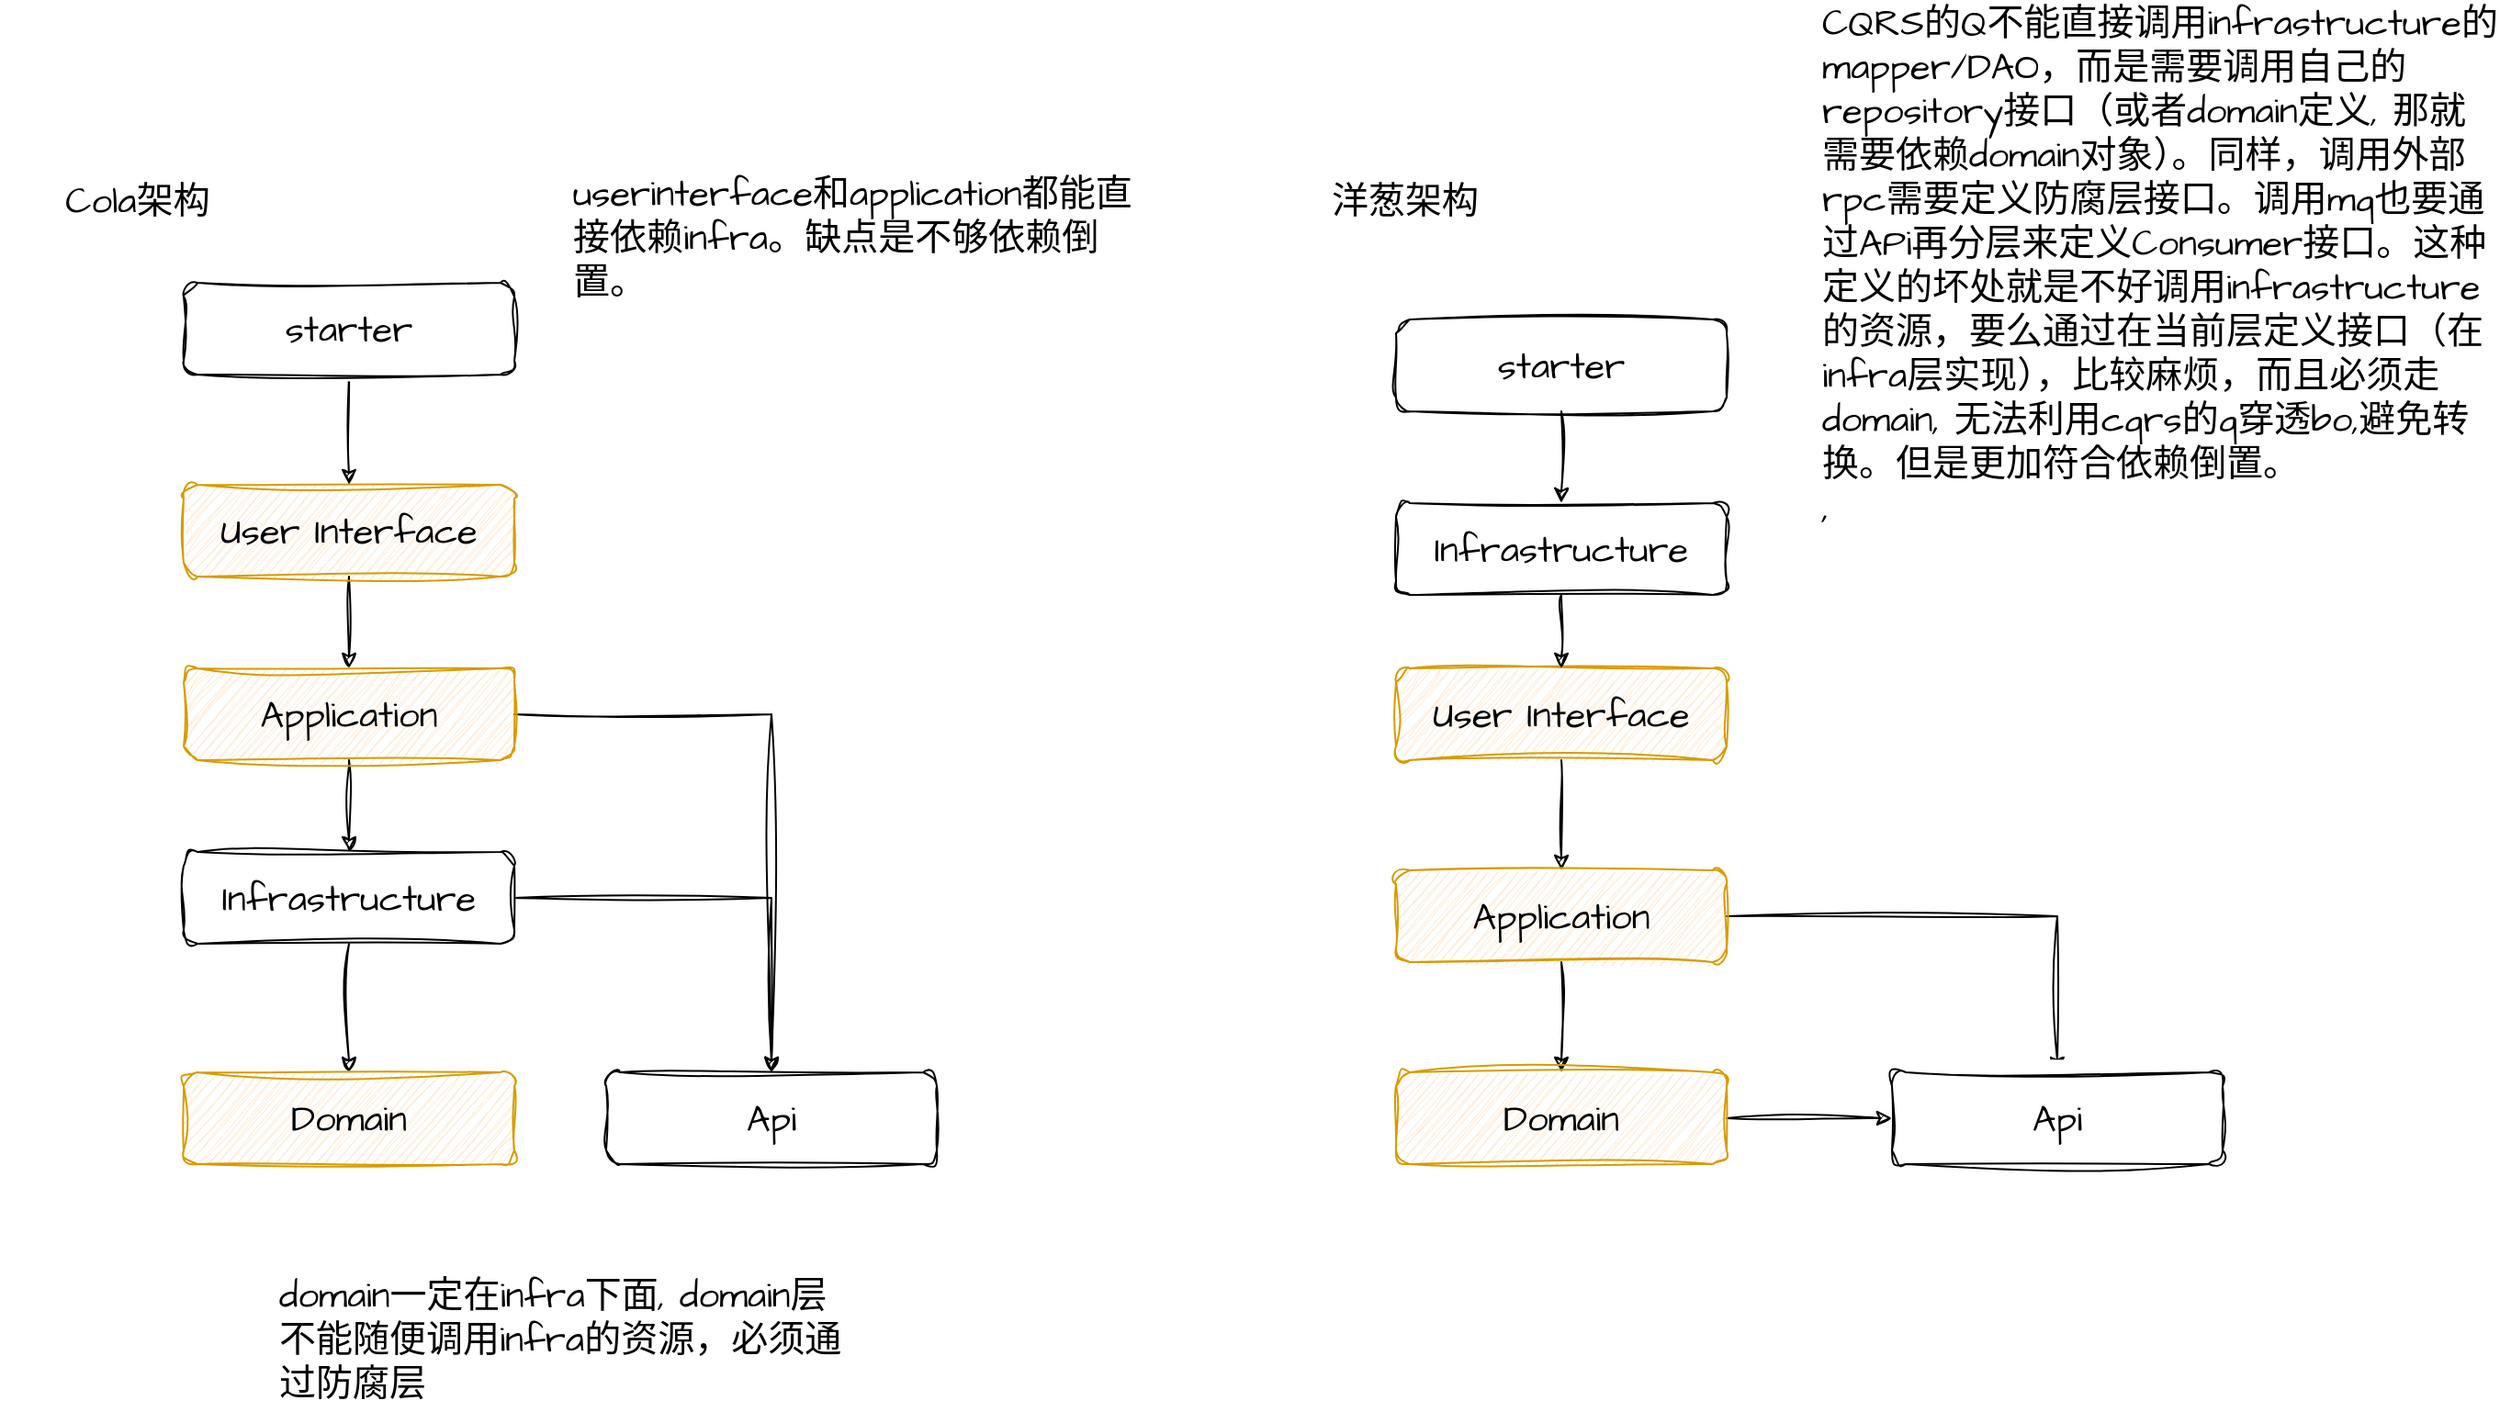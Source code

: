 <mxfile version="21.0.6" type="device"><diagram name="第 1 页" id="5TGakinyW0a2lzp9V0nJ"><mxGraphModel dx="1323" dy="1916" grid="1" gridSize="10" guides="1" tooltips="1" connect="1" arrows="1" fold="1" page="1" pageScale="1" pageWidth="827" pageHeight="1169" math="0" shadow="0"><root><mxCell id="0"/><mxCell id="1" parent="0"/><mxCell id="kKWAHKHbh5uPqGx-ZdGT-9" style="edgeStyle=orthogonalEdgeStyle;rounded=0;sketch=1;hachureGap=4;jiggle=2;curveFitting=1;orthogonalLoop=1;jettySize=auto;html=1;fontFamily=Architects Daughter;fontSource=https%3A%2F%2Ffonts.googleapis.com%2Fcss%3Ffamily%3DArchitects%2BDaughter;fontSize=16;" edge="1" parent="1" source="kKWAHKHbh5uPqGx-ZdGT-2" target="kKWAHKHbh5uPqGx-ZdGT-5"><mxGeometry relative="1" as="geometry"/></mxCell><mxCell id="kKWAHKHbh5uPqGx-ZdGT-42" style="edgeStyle=orthogonalEdgeStyle;rounded=0;sketch=1;hachureGap=4;jiggle=2;curveFitting=1;orthogonalLoop=1;jettySize=auto;html=1;exitX=1;exitY=0.5;exitDx=0;exitDy=0;entryX=0.5;entryY=0;entryDx=0;entryDy=0;fontFamily=Architects Daughter;fontSource=https%3A%2F%2Ffonts.googleapis.com%2Fcss%3Ffamily%3DArchitects%2BDaughter;fontSize=16;" edge="1" parent="1" source="kKWAHKHbh5uPqGx-ZdGT-2" target="kKWAHKHbh5uPqGx-ZdGT-6"><mxGeometry relative="1" as="geometry"/></mxCell><mxCell id="kKWAHKHbh5uPqGx-ZdGT-2" value="Application" style="rounded=1;whiteSpace=wrap;html=1;sketch=1;hachureGap=4;jiggle=2;curveFitting=1;fontFamily=Architects Daughter;fontSource=https%3A%2F%2Ffonts.googleapis.com%2Fcss%3Ffamily%3DArchitects%2BDaughter;fontSize=20;fillColor=#ffe6cc;strokeColor=#d79b00;" vertex="1" parent="1"><mxGeometry x="140" y="320" width="180" height="50" as="geometry"/></mxCell><mxCell id="kKWAHKHbh5uPqGx-ZdGT-7" style="edgeStyle=orthogonalEdgeStyle;rounded=0;sketch=1;hachureGap=4;jiggle=2;curveFitting=1;orthogonalLoop=1;jettySize=auto;html=1;fontFamily=Architects Daughter;fontSource=https%3A%2F%2Ffonts.googleapis.com%2Fcss%3Ffamily%3DArchitects%2BDaughter;fontSize=16;" edge="1" parent="1" source="kKWAHKHbh5uPqGx-ZdGT-4" target="kKWAHKHbh5uPqGx-ZdGT-2"><mxGeometry relative="1" as="geometry"><mxPoint x="230" y="350.0" as="targetPoint"/></mxGeometry></mxCell><mxCell id="kKWAHKHbh5uPqGx-ZdGT-4" value="User Interface" style="rounded=1;whiteSpace=wrap;html=1;sketch=1;hachureGap=4;jiggle=2;curveFitting=1;fontFamily=Architects Daughter;fontSource=https%3A%2F%2Ffonts.googleapis.com%2Fcss%3Ffamily%3DArchitects%2BDaughter;fontSize=20;fillColor=#ffe6cc;strokeColor=#d79b00;" vertex="1" parent="1"><mxGeometry x="140" y="220" width="180" height="50" as="geometry"/></mxCell><mxCell id="kKWAHKHbh5uPqGx-ZdGT-39" style="edgeStyle=orthogonalEdgeStyle;rounded=0;sketch=1;hachureGap=4;jiggle=2;curveFitting=1;orthogonalLoop=1;jettySize=auto;html=1;exitX=0.5;exitY=1;exitDx=0;exitDy=0;fontFamily=Architects Daughter;fontSource=https%3A%2F%2Ffonts.googleapis.com%2Fcss%3Ffamily%3DArchitects%2BDaughter;fontSize=16;" edge="1" parent="1" source="kKWAHKHbh5uPqGx-ZdGT-5" target="kKWAHKHbh5uPqGx-ZdGT-38"><mxGeometry relative="1" as="geometry"/></mxCell><mxCell id="kKWAHKHbh5uPqGx-ZdGT-41" style="edgeStyle=orthogonalEdgeStyle;rounded=0;sketch=1;hachureGap=4;jiggle=2;curveFitting=1;orthogonalLoop=1;jettySize=auto;html=1;exitX=1;exitY=0.5;exitDx=0;exitDy=0;fontFamily=Architects Daughter;fontSource=https%3A%2F%2Ffonts.googleapis.com%2Fcss%3Ffamily%3DArchitects%2BDaughter;fontSize=16;" edge="1" parent="1" source="kKWAHKHbh5uPqGx-ZdGT-5" target="kKWAHKHbh5uPqGx-ZdGT-6"><mxGeometry relative="1" as="geometry"/></mxCell><mxCell id="kKWAHKHbh5uPqGx-ZdGT-5" value="Infrastructure" style="rounded=1;whiteSpace=wrap;html=1;sketch=1;hachureGap=4;jiggle=2;curveFitting=1;fontFamily=Architects Daughter;fontSource=https%3A%2F%2Ffonts.googleapis.com%2Fcss%3Ffamily%3DArchitects%2BDaughter;fontSize=20;" vertex="1" parent="1"><mxGeometry x="140" y="420" width="180" height="50" as="geometry"/></mxCell><mxCell id="kKWAHKHbh5uPqGx-ZdGT-6" value="Api" style="rounded=1;whiteSpace=wrap;html=1;sketch=1;hachureGap=4;jiggle=2;curveFitting=1;fontFamily=Architects Daughter;fontSource=https%3A%2F%2Ffonts.googleapis.com%2Fcss%3Ffamily%3DArchitects%2BDaughter;fontSize=20;" vertex="1" parent="1"><mxGeometry x="370" y="540" width="180" height="50" as="geometry"/></mxCell><mxCell id="kKWAHKHbh5uPqGx-ZdGT-12" style="edgeStyle=orthogonalEdgeStyle;rounded=0;sketch=1;hachureGap=4;jiggle=2;curveFitting=1;orthogonalLoop=1;jettySize=auto;html=1;exitX=0.5;exitY=1;exitDx=0;exitDy=0;entryX=0.5;entryY=0;entryDx=0;entryDy=0;fontFamily=Architects Daughter;fontSource=https%3A%2F%2Ffonts.googleapis.com%2Fcss%3Ffamily%3DArchitects%2BDaughter;fontSize=16;" edge="1" parent="1" source="kKWAHKHbh5uPqGx-ZdGT-14" target="kKWAHKHbh5uPqGx-ZdGT-17"><mxGeometry relative="1" as="geometry"/></mxCell><mxCell id="kKWAHKHbh5uPqGx-ZdGT-14" value="User Interface" style="rounded=1;whiteSpace=wrap;html=1;sketch=1;hachureGap=4;jiggle=2;curveFitting=1;fontFamily=Architects Daughter;fontSource=https%3A%2F%2Ffonts.googleapis.com%2Fcss%3Ffamily%3DArchitects%2BDaughter;fontSize=20;fillColor=#ffe6cc;strokeColor=#d79b00;" vertex="1" parent="1"><mxGeometry x="800" y="320" width="180" height="50" as="geometry"/></mxCell><mxCell id="kKWAHKHbh5uPqGx-ZdGT-15" style="edgeStyle=orthogonalEdgeStyle;rounded=0;sketch=1;hachureGap=4;jiggle=2;curveFitting=1;orthogonalLoop=1;jettySize=auto;html=1;fontFamily=Architects Daughter;fontSource=https%3A%2F%2Ffonts.googleapis.com%2Fcss%3Ffamily%3DArchitects%2BDaughter;fontSize=16;" edge="1" parent="1" source="kKWAHKHbh5uPqGx-ZdGT-17" target="kKWAHKHbh5uPqGx-ZdGT-20"><mxGeometry relative="1" as="geometry"/></mxCell><mxCell id="kKWAHKHbh5uPqGx-ZdGT-16" style="edgeStyle=orthogonalEdgeStyle;rounded=0;sketch=1;hachureGap=4;jiggle=2;curveFitting=1;orthogonalLoop=1;jettySize=auto;html=1;exitX=1;exitY=0.5;exitDx=0;exitDy=0;fontFamily=Architects Daughter;fontSource=https%3A%2F%2Ffonts.googleapis.com%2Fcss%3Ffamily%3DArchitects%2BDaughter;fontSize=16;" edge="1" parent="1" source="kKWAHKHbh5uPqGx-ZdGT-17" target="kKWAHKHbh5uPqGx-ZdGT-21"><mxGeometry relative="1" as="geometry"/></mxCell><mxCell id="kKWAHKHbh5uPqGx-ZdGT-17" value="Application" style="rounded=1;whiteSpace=wrap;html=1;sketch=1;hachureGap=4;jiggle=2;curveFitting=1;fontFamily=Architects Daughter;fontSource=https%3A%2F%2Ffonts.googleapis.com%2Fcss%3Ffamily%3DArchitects%2BDaughter;fontSize=20;fillColor=#ffe6cc;strokeColor=#d79b00;" vertex="1" parent="1"><mxGeometry x="800" y="430" width="180" height="50" as="geometry"/></mxCell><mxCell id="kKWAHKHbh5uPqGx-ZdGT-18" style="edgeStyle=orthogonalEdgeStyle;rounded=0;sketch=1;hachureGap=4;jiggle=2;curveFitting=1;orthogonalLoop=1;jettySize=auto;html=1;entryX=0.5;entryY=0;entryDx=0;entryDy=0;fontFamily=Architects Daughter;fontSource=https%3A%2F%2Ffonts.googleapis.com%2Fcss%3Ffamily%3DArchitects%2BDaughter;fontSize=16;" edge="1" parent="1" source="kKWAHKHbh5uPqGx-ZdGT-19" target="kKWAHKHbh5uPqGx-ZdGT-14"><mxGeometry relative="1" as="geometry"/></mxCell><mxCell id="kKWAHKHbh5uPqGx-ZdGT-19" value="Infrastructure" style="rounded=1;whiteSpace=wrap;html=1;sketch=1;hachureGap=4;jiggle=2;curveFitting=1;fontFamily=Architects Daughter;fontSource=https%3A%2F%2Ffonts.googleapis.com%2Fcss%3Ffamily%3DArchitects%2BDaughter;fontSize=20;" vertex="1" parent="1"><mxGeometry x="800" y="230" width="180" height="50" as="geometry"/></mxCell><mxCell id="kKWAHKHbh5uPqGx-ZdGT-52" style="edgeStyle=orthogonalEdgeStyle;rounded=0;sketch=1;hachureGap=4;jiggle=2;curveFitting=1;orthogonalLoop=1;jettySize=auto;html=1;exitX=1;exitY=0.5;exitDx=0;exitDy=0;entryX=0;entryY=0.5;entryDx=0;entryDy=0;fontFamily=Architects Daughter;fontSource=https%3A%2F%2Ffonts.googleapis.com%2Fcss%3Ffamily%3DArchitects%2BDaughter;fontSize=16;" edge="1" parent="1" source="kKWAHKHbh5uPqGx-ZdGT-20" target="kKWAHKHbh5uPqGx-ZdGT-21"><mxGeometry relative="1" as="geometry"/></mxCell><mxCell id="kKWAHKHbh5uPqGx-ZdGT-20" value="Domain" style="rounded=1;whiteSpace=wrap;html=1;sketch=1;hachureGap=4;jiggle=2;curveFitting=1;fontFamily=Architects Daughter;fontSource=https%3A%2F%2Ffonts.googleapis.com%2Fcss%3Ffamily%3DArchitects%2BDaughter;fontSize=20;fillColor=#ffe6cc;strokeColor=#d79b00;" vertex="1" parent="1"><mxGeometry x="800" y="540" width="180" height="50" as="geometry"/></mxCell><mxCell id="kKWAHKHbh5uPqGx-ZdGT-21" value="Api" style="rounded=1;whiteSpace=wrap;html=1;sketch=1;hachureGap=4;jiggle=2;curveFitting=1;fontFamily=Architects Daughter;fontSource=https%3A%2F%2Ffonts.googleapis.com%2Fcss%3Ffamily%3DArchitects%2BDaughter;fontSize=20;" vertex="1" parent="1"><mxGeometry x="1070" y="540" width="180" height="50" as="geometry"/></mxCell><mxCell id="kKWAHKHbh5uPqGx-ZdGT-33" style="edgeStyle=orthogonalEdgeStyle;rounded=0;sketch=1;hachureGap=4;jiggle=2;curveFitting=1;orthogonalLoop=1;jettySize=auto;html=1;entryX=0.5;entryY=0;entryDx=0;entryDy=0;fontFamily=Architects Daughter;fontSource=https%3A%2F%2Ffonts.googleapis.com%2Fcss%3Ffamily%3DArchitects%2BDaughter;fontSize=16;" edge="1" parent="1" source="kKWAHKHbh5uPqGx-ZdGT-32" target="kKWAHKHbh5uPqGx-ZdGT-19"><mxGeometry relative="1" as="geometry"/></mxCell><mxCell id="kKWAHKHbh5uPqGx-ZdGT-32" value="starter" style="rounded=1;whiteSpace=wrap;html=1;sketch=1;hachureGap=4;jiggle=2;curveFitting=1;fontFamily=Architects Daughter;fontSource=https%3A%2F%2Ffonts.googleapis.com%2Fcss%3Ffamily%3DArchitects%2BDaughter;fontSize=20;" vertex="1" parent="1"><mxGeometry x="800" y="130" width="180" height="50" as="geometry"/></mxCell><mxCell id="kKWAHKHbh5uPqGx-ZdGT-37" style="edgeStyle=orthogonalEdgeStyle;rounded=0;sketch=1;hachureGap=4;jiggle=2;curveFitting=1;orthogonalLoop=1;jettySize=auto;html=1;entryX=0.5;entryY=0;entryDx=0;entryDy=0;fontFamily=Architects Daughter;fontSource=https%3A%2F%2Ffonts.googleapis.com%2Fcss%3Ffamily%3DArchitects%2BDaughter;fontSize=16;" edge="1" parent="1" source="kKWAHKHbh5uPqGx-ZdGT-36" target="kKWAHKHbh5uPqGx-ZdGT-4"><mxGeometry relative="1" as="geometry"/></mxCell><mxCell id="kKWAHKHbh5uPqGx-ZdGT-36" value="starter" style="rounded=1;whiteSpace=wrap;html=1;sketch=1;hachureGap=4;jiggle=2;curveFitting=1;fontFamily=Architects Daughter;fontSource=https%3A%2F%2Ffonts.googleapis.com%2Fcss%3Ffamily%3DArchitects%2BDaughter;fontSize=20;" vertex="1" parent="1"><mxGeometry x="140" y="110" width="180" height="50" as="geometry"/></mxCell><mxCell id="kKWAHKHbh5uPqGx-ZdGT-38" value="Domain" style="rounded=1;whiteSpace=wrap;html=1;sketch=1;hachureGap=4;jiggle=2;curveFitting=1;fontFamily=Architects Daughter;fontSource=https%3A%2F%2Ffonts.googleapis.com%2Fcss%3Ffamily%3DArchitects%2BDaughter;fontSize=20;fillColor=#ffe6cc;strokeColor=#d79b00;" vertex="1" parent="1"><mxGeometry x="140" y="540" width="180" height="50" as="geometry"/></mxCell><mxCell id="kKWAHKHbh5uPqGx-ZdGT-45" value="Cola架构" style="text;html=1;strokeColor=none;fillColor=none;align=center;verticalAlign=middle;whiteSpace=wrap;rounded=0;fontSize=20;fontFamily=Architects Daughter;" vertex="1" parent="1"><mxGeometry x="40" y="50" width="150" height="30" as="geometry"/></mxCell><mxCell id="kKWAHKHbh5uPqGx-ZdGT-46" value="洋葱架构" style="text;html=1;strokeColor=none;fillColor=none;align=center;verticalAlign=middle;whiteSpace=wrap;rounded=0;fontSize=20;fontFamily=Architects Daughter;" vertex="1" parent="1"><mxGeometry x="730" y="50" width="150" height="30" as="geometry"/></mxCell><mxCell id="kKWAHKHbh5uPqGx-ZdGT-47" value="userinterface和application都能直接依赖infra。缺点是不够依赖倒置。" style="text;html=1;strokeColor=none;fillColor=none;align=left;verticalAlign=middle;whiteSpace=wrap;rounded=0;fontSize=20;fontFamily=Architects Daughter;" vertex="1" parent="1"><mxGeometry x="350" y="40" width="310" height="90" as="geometry"/></mxCell><mxCell id="kKWAHKHbh5uPqGx-ZdGT-51" value="CQRS的Q不能直接调用infrastructure的mapper/DAO，而是需要调用自己的repository接口（或者domain定义, 那就需要依赖domain对象）。同样，调用外部rpc需要定义防腐层接口。调用mq也要通过APi再分层来定义Consumer接口。这种定义的坏处就是不好调用infrastructure的资源，要么通过在当前层定义接口（在infra层实现），比较麻烦，而且必须走domain, 无法利用cqrs的q穿透bo,避免转换。但是更加符合依赖倒置。&lt;br&gt;," style="text;html=1;strokeColor=none;fillColor=none;align=left;verticalAlign=middle;whiteSpace=wrap;rounded=0;fontSize=20;fontFamily=Architects Daughter;" vertex="1" parent="1"><mxGeometry x="1030" y="60" width="370" height="80" as="geometry"/></mxCell><mxCell id="kKWAHKHbh5uPqGx-ZdGT-53" value="domain一定在infra下面, domain层不能随便调用infra的资源，必须通过防腐层" style="text;html=1;strokeColor=none;fillColor=none;align=left;verticalAlign=middle;whiteSpace=wrap;rounded=0;fontSize=20;fontFamily=Architects Daughter;" vertex="1" parent="1"><mxGeometry x="190" y="640" width="310" height="90" as="geometry"/></mxCell></root></mxGraphModel></diagram></mxfile>